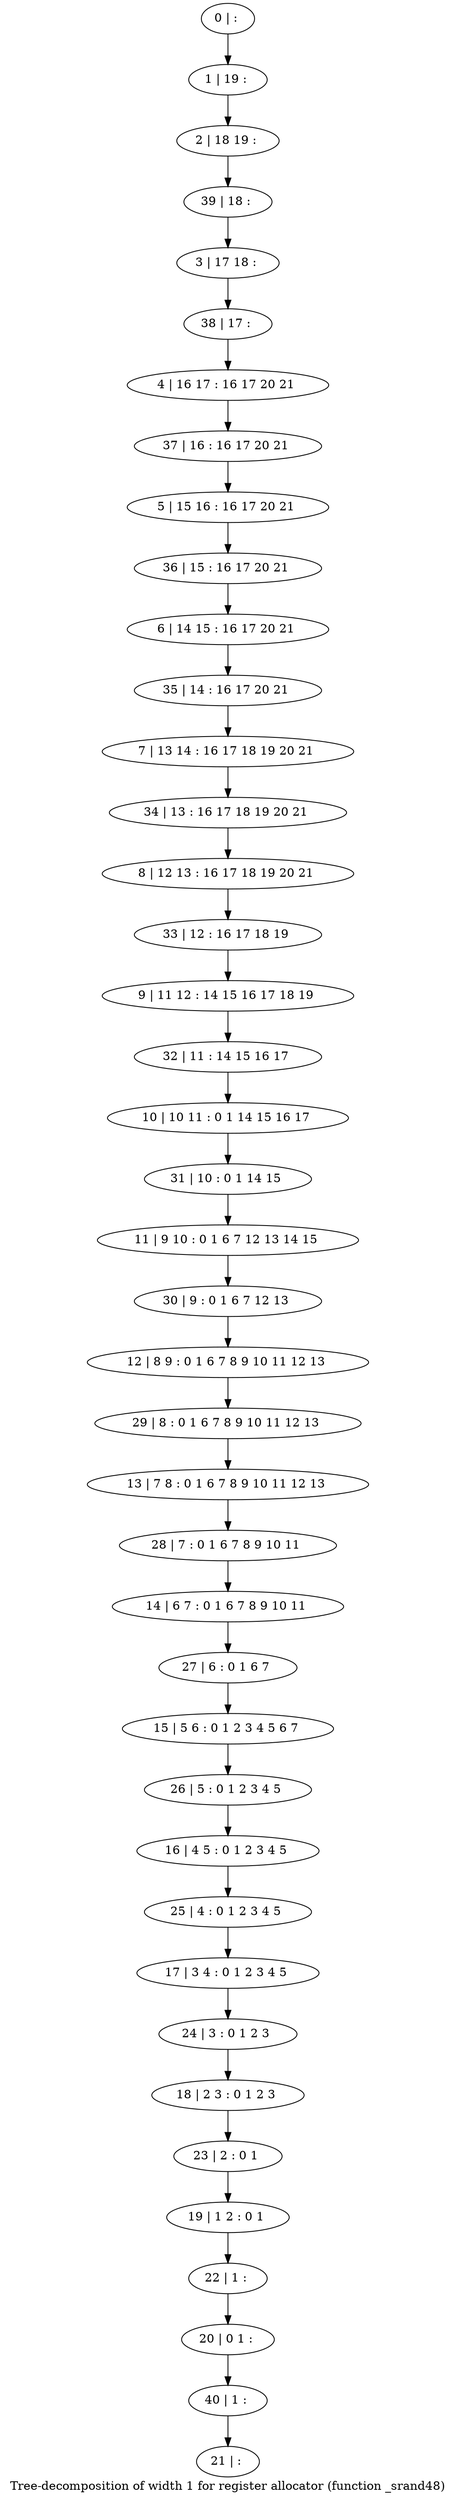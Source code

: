 digraph G {
graph [label="Tree-decomposition of width 1 for register allocator (function _srand48)"]
0[label="0 | : "];
1[label="1 | 19 : "];
2[label="2 | 18 19 : "];
3[label="3 | 17 18 : "];
4[label="4 | 16 17 : 16 17 20 21 "];
5[label="5 | 15 16 : 16 17 20 21 "];
6[label="6 | 14 15 : 16 17 20 21 "];
7[label="7 | 13 14 : 16 17 18 19 20 21 "];
8[label="8 | 12 13 : 16 17 18 19 20 21 "];
9[label="9 | 11 12 : 14 15 16 17 18 19 "];
10[label="10 | 10 11 : 0 1 14 15 16 17 "];
11[label="11 | 9 10 : 0 1 6 7 12 13 14 15 "];
12[label="12 | 8 9 : 0 1 6 7 8 9 10 11 12 13 "];
13[label="13 | 7 8 : 0 1 6 7 8 9 10 11 12 13 "];
14[label="14 | 6 7 : 0 1 6 7 8 9 10 11 "];
15[label="15 | 5 6 : 0 1 2 3 4 5 6 7 "];
16[label="16 | 4 5 : 0 1 2 3 4 5 "];
17[label="17 | 3 4 : 0 1 2 3 4 5 "];
18[label="18 | 2 3 : 0 1 2 3 "];
19[label="19 | 1 2 : 0 1 "];
20[label="20 | 0 1 : "];
21[label="21 | : "];
22[label="22 | 1 : "];
23[label="23 | 2 : 0 1 "];
24[label="24 | 3 : 0 1 2 3 "];
25[label="25 | 4 : 0 1 2 3 4 5 "];
26[label="26 | 5 : 0 1 2 3 4 5 "];
27[label="27 | 6 : 0 1 6 7 "];
28[label="28 | 7 : 0 1 6 7 8 9 10 11 "];
29[label="29 | 8 : 0 1 6 7 8 9 10 11 12 13 "];
30[label="30 | 9 : 0 1 6 7 12 13 "];
31[label="31 | 10 : 0 1 14 15 "];
32[label="32 | 11 : 14 15 16 17 "];
33[label="33 | 12 : 16 17 18 19 "];
34[label="34 | 13 : 16 17 18 19 20 21 "];
35[label="35 | 14 : 16 17 20 21 "];
36[label="36 | 15 : 16 17 20 21 "];
37[label="37 | 16 : 16 17 20 21 "];
38[label="38 | 17 : "];
39[label="39 | 18 : "];
40[label="40 | 1 : "];
0->1 ;
1->2 ;
22->20 ;
19->22 ;
23->19 ;
18->23 ;
24->18 ;
17->24 ;
25->17 ;
16->25 ;
26->16 ;
15->26 ;
27->15 ;
14->27 ;
28->14 ;
13->28 ;
29->13 ;
12->29 ;
30->12 ;
11->30 ;
31->11 ;
10->31 ;
32->10 ;
9->32 ;
33->9 ;
8->33 ;
34->8 ;
7->34 ;
35->7 ;
6->35 ;
36->6 ;
5->36 ;
37->5 ;
4->37 ;
38->4 ;
3->38 ;
39->3 ;
2->39 ;
40->21 ;
20->40 ;
}
